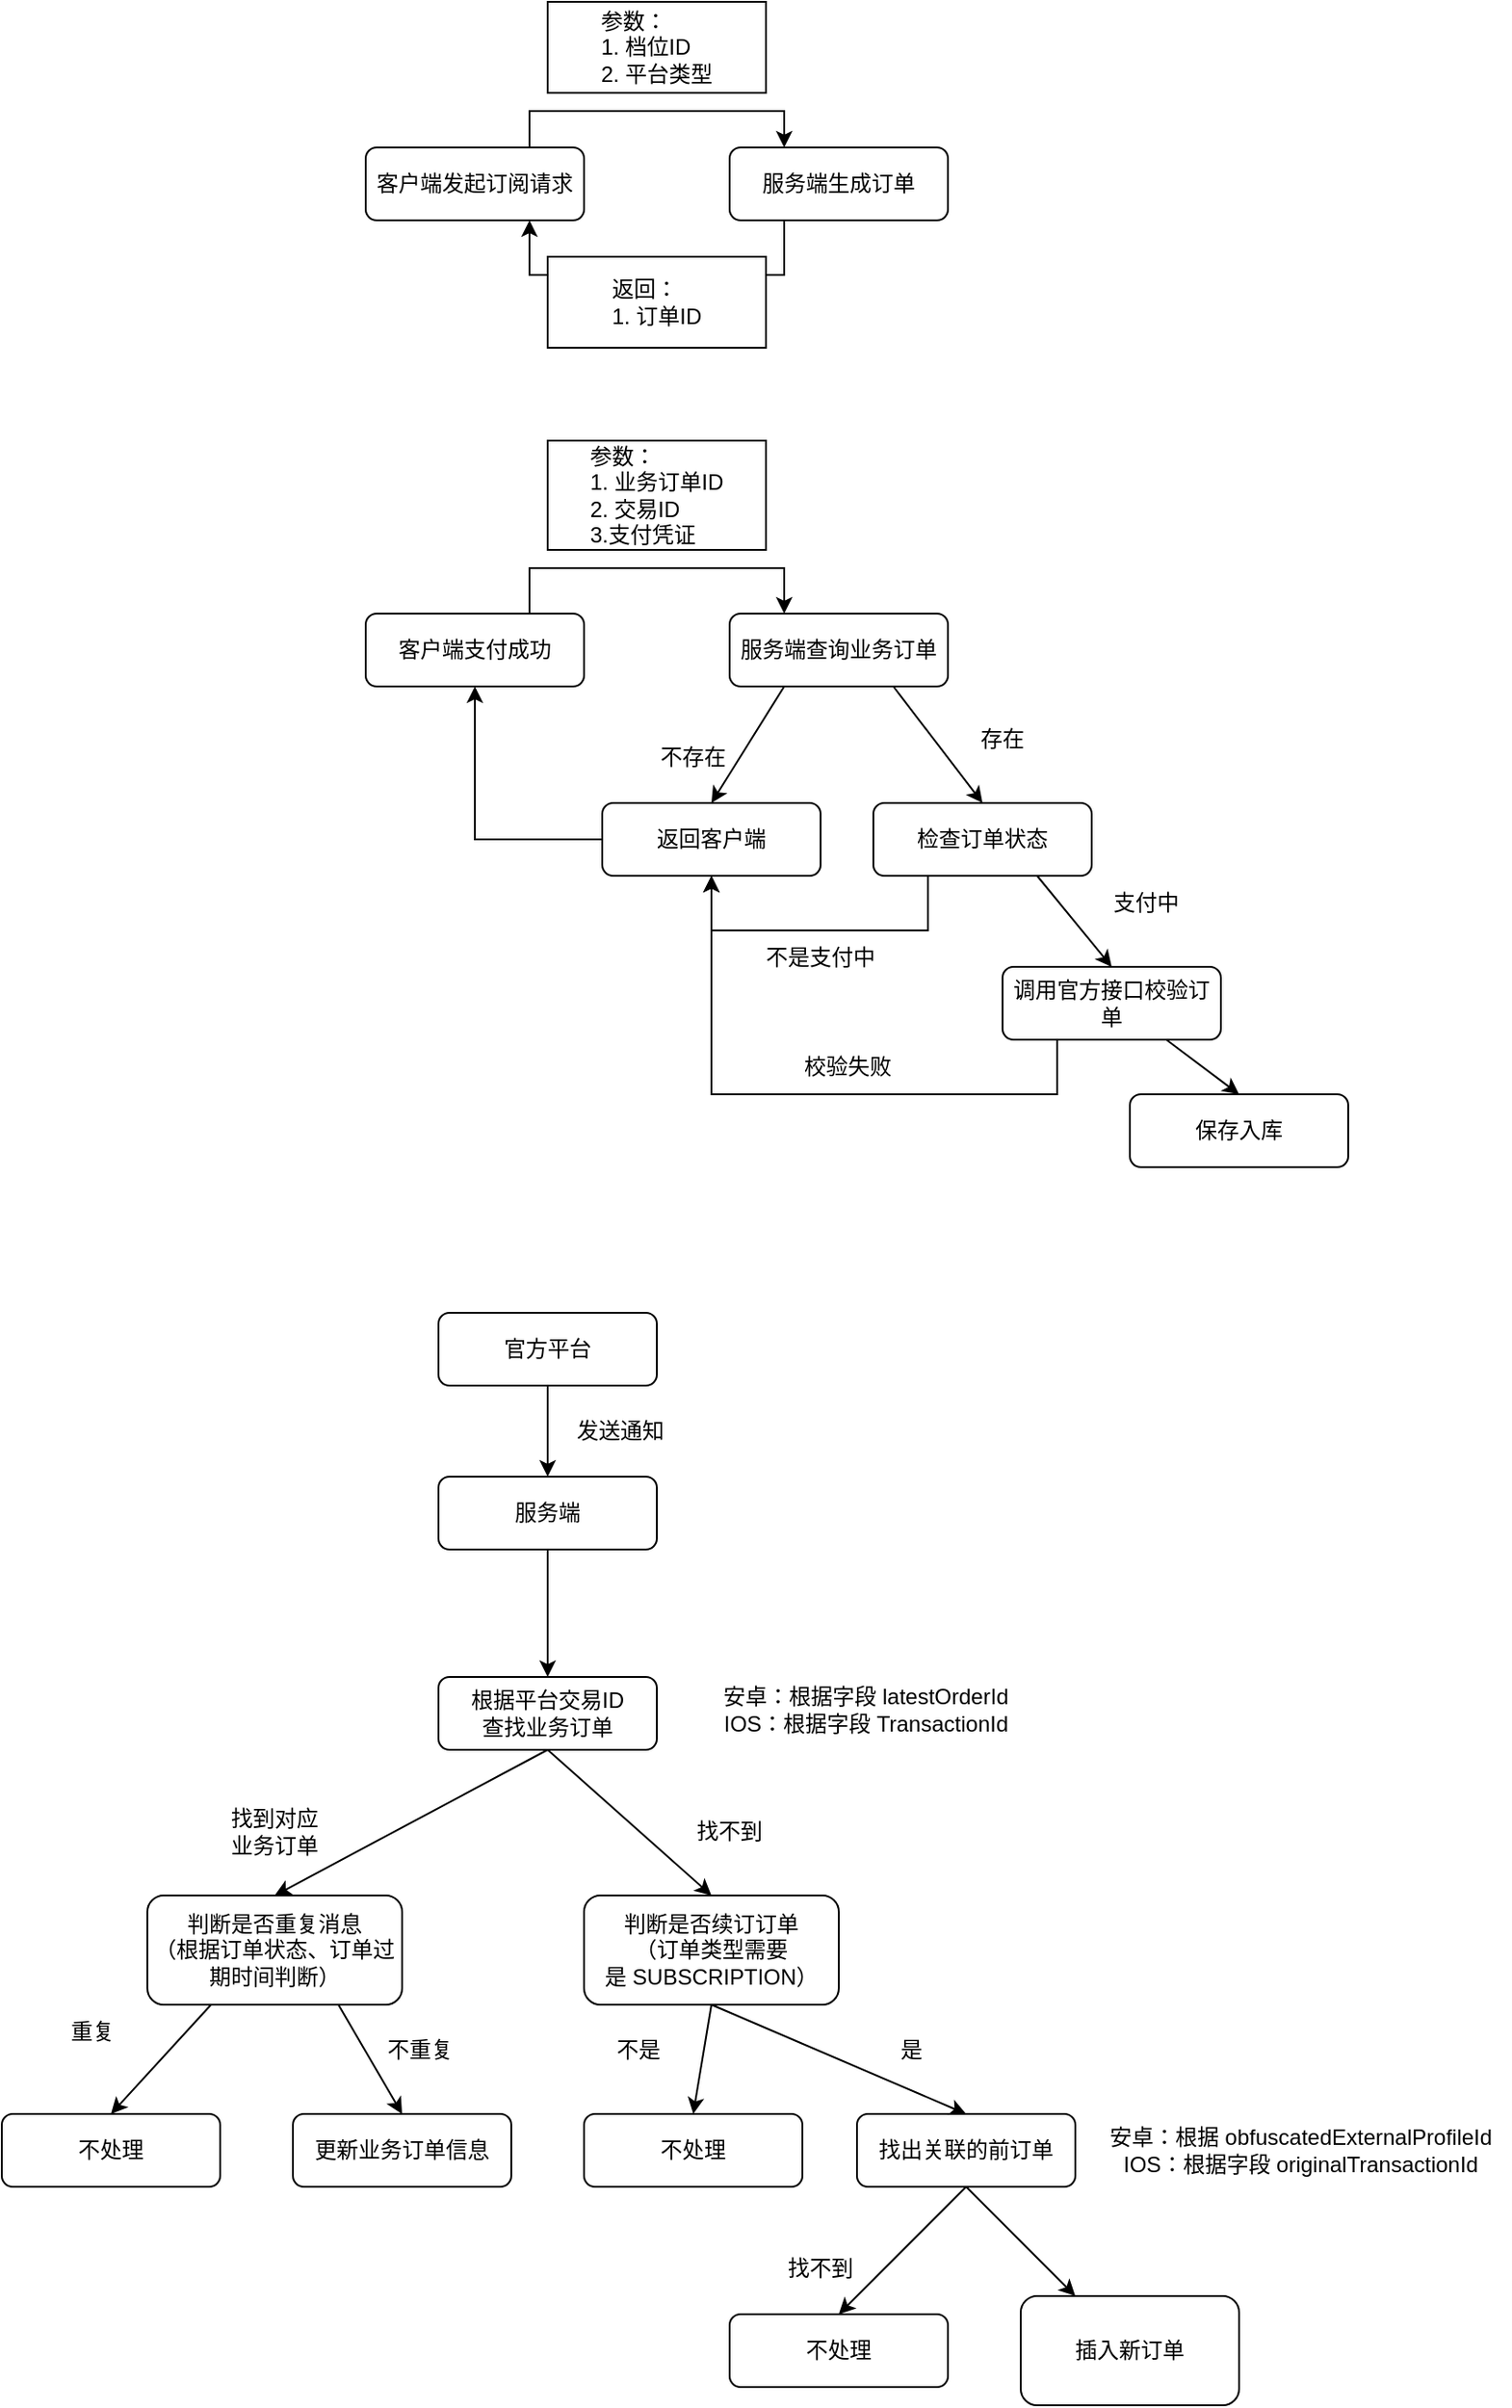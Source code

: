<mxfile version="21.0.6" type="github">
  <diagram name="第 1 页" id="iqBq8n-MjG-MIpreYh5P">
    <mxGraphModel dx="2199" dy="1957" grid="1" gridSize="10" guides="1" tooltips="1" connect="1" arrows="1" fold="1" page="1" pageScale="1" pageWidth="827" pageHeight="1169" math="0" shadow="0">
      <root>
        <mxCell id="0" />
        <mxCell id="1" parent="0" />
        <mxCell id="wiUwT_M4Jax9etWUjawg-1" value="客户端支付成功" style="rounded=1;whiteSpace=wrap;html=1;" vertex="1" parent="1">
          <mxGeometry x="-40" y="-104" width="120" height="40" as="geometry" />
        </mxCell>
        <mxCell id="wiUwT_M4Jax9etWUjawg-2" value="服务端查询业务订单" style="rounded=1;whiteSpace=wrap;html=1;" vertex="1" parent="1">
          <mxGeometry x="160" y="-104" width="120" height="40" as="geometry" />
        </mxCell>
        <mxCell id="wiUwT_M4Jax9etWUjawg-8" value="" style="endArrow=classic;html=1;rounded=0;exitX=0.75;exitY=0;exitDx=0;exitDy=0;entryX=0.25;entryY=0;entryDx=0;entryDy=0;" edge="1" parent="1" source="wiUwT_M4Jax9etWUjawg-1" target="wiUwT_M4Jax9etWUjawg-2">
          <mxGeometry width="50" height="50" relative="1" as="geometry">
            <mxPoint x="120" y="16" as="sourcePoint" />
            <mxPoint x="170" y="-34" as="targetPoint" />
            <Array as="points">
              <mxPoint x="50" y="-129" />
              <mxPoint x="190" y="-129" />
            </Array>
          </mxGeometry>
        </mxCell>
        <mxCell id="wiUwT_M4Jax9etWUjawg-12" value="官方平台" style="rounded=1;whiteSpace=wrap;html=1;" vertex="1" parent="1">
          <mxGeometry y="280" width="120" height="40" as="geometry" />
        </mxCell>
        <mxCell id="wiUwT_M4Jax9etWUjawg-15" value="服务端" style="rounded=1;whiteSpace=wrap;html=1;" vertex="1" parent="1">
          <mxGeometry y="370" width="120" height="40" as="geometry" />
        </mxCell>
        <mxCell id="wiUwT_M4Jax9etWUjawg-16" value="" style="endArrow=classic;html=1;rounded=0;exitX=0.5;exitY=1;exitDx=0;exitDy=0;entryX=0.5;entryY=0;entryDx=0;entryDy=0;" edge="1" parent="1" source="wiUwT_M4Jax9etWUjawg-12" target="wiUwT_M4Jax9etWUjawg-15">
          <mxGeometry width="50" height="50" relative="1" as="geometry">
            <mxPoint x="240" y="380" as="sourcePoint" />
            <mxPoint x="290" y="330" as="targetPoint" />
          </mxGeometry>
        </mxCell>
        <mxCell id="wiUwT_M4Jax9etWUjawg-17" value="发送通知" style="text;html=1;strokeColor=none;fillColor=none;align=center;verticalAlign=middle;whiteSpace=wrap;rounded=0;" vertex="1" parent="1">
          <mxGeometry x="70" y="330" width="60" height="30" as="geometry" />
        </mxCell>
        <mxCell id="wiUwT_M4Jax9etWUjawg-20" value="" style="endArrow=classic;html=1;rounded=0;exitX=0.5;exitY=1;exitDx=0;exitDy=0;entryX=0.5;entryY=0;entryDx=0;entryDy=0;" edge="1" parent="1" source="wiUwT_M4Jax9etWUjawg-15" target="wiUwT_M4Jax9etWUjawg-21">
          <mxGeometry width="50" height="50" relative="1" as="geometry">
            <mxPoint x="150" y="510" as="sourcePoint" />
            <mxPoint x="200" y="460" as="targetPoint" />
          </mxGeometry>
        </mxCell>
        <mxCell id="wiUwT_M4Jax9etWUjawg-21" value="根据平台交易ID&lt;br&gt;查找业务订单" style="rounded=1;whiteSpace=wrap;html=1;" vertex="1" parent="1">
          <mxGeometry y="480" width="120" height="40" as="geometry" />
        </mxCell>
        <mxCell id="wiUwT_M4Jax9etWUjawg-22" value="安卓：根据字段&amp;nbsp;latestOrderId&lt;br&gt;IOS：根据字段 TransactionId" style="text;html=1;strokeColor=none;fillColor=none;align=center;verticalAlign=middle;whiteSpace=wrap;rounded=0;" vertex="1" parent="1">
          <mxGeometry x="120" y="480" width="230" height="35" as="geometry" />
        </mxCell>
        <mxCell id="wiUwT_M4Jax9etWUjawg-23" value="判断是否重复消息&lt;br&gt;（根据订单状态、订单过期时间判断）" style="rounded=1;whiteSpace=wrap;html=1;" vertex="1" parent="1">
          <mxGeometry x="-160" y="600" width="140" height="60" as="geometry" />
        </mxCell>
        <mxCell id="wiUwT_M4Jax9etWUjawg-24" value="" style="endArrow=classic;html=1;rounded=0;exitX=0.5;exitY=1;exitDx=0;exitDy=0;entryX=0.5;entryY=0;entryDx=0;entryDy=0;" edge="1" parent="1" source="wiUwT_M4Jax9etWUjawg-21" target="wiUwT_M4Jax9etWUjawg-23">
          <mxGeometry width="50" height="50" relative="1" as="geometry">
            <mxPoint x="110" y="600" as="sourcePoint" />
            <mxPoint x="160" y="550" as="targetPoint" />
          </mxGeometry>
        </mxCell>
        <mxCell id="wiUwT_M4Jax9etWUjawg-25" value="找到对应业务订单" style="text;html=1;strokeColor=none;fillColor=none;align=center;verticalAlign=middle;whiteSpace=wrap;rounded=0;" vertex="1" parent="1">
          <mxGeometry x="-120" y="550" width="60" height="30" as="geometry" />
        </mxCell>
        <mxCell id="wiUwT_M4Jax9etWUjawg-26" value="不处理" style="rounded=1;whiteSpace=wrap;html=1;" vertex="1" parent="1">
          <mxGeometry x="-240" y="720" width="120" height="40" as="geometry" />
        </mxCell>
        <mxCell id="wiUwT_M4Jax9etWUjawg-27" value="" style="endArrow=classic;html=1;rounded=0;exitX=0.25;exitY=1;exitDx=0;exitDy=0;entryX=0.5;entryY=0;entryDx=0;entryDy=0;" edge="1" parent="1" source="wiUwT_M4Jax9etWUjawg-23" target="wiUwT_M4Jax9etWUjawg-26">
          <mxGeometry width="50" height="50" relative="1" as="geometry">
            <mxPoint x="-50" y="760" as="sourcePoint" />
            <mxPoint y="710" as="targetPoint" />
          </mxGeometry>
        </mxCell>
        <mxCell id="wiUwT_M4Jax9etWUjawg-28" value="重复" style="text;html=1;strokeColor=none;fillColor=none;align=center;verticalAlign=middle;whiteSpace=wrap;rounded=0;" vertex="1" parent="1">
          <mxGeometry x="-220" y="660" width="60" height="30" as="geometry" />
        </mxCell>
        <mxCell id="wiUwT_M4Jax9etWUjawg-29" value="" style="endArrow=classic;html=1;rounded=0;exitX=0.75;exitY=1;exitDx=0;exitDy=0;entryX=0.5;entryY=0;entryDx=0;entryDy=0;" edge="1" parent="1" source="wiUwT_M4Jax9etWUjawg-23" target="wiUwT_M4Jax9etWUjawg-30">
          <mxGeometry width="50" height="50" relative="1" as="geometry">
            <mxPoint x="-115" y="670" as="sourcePoint" />
            <mxPoint x="-40" y="700" as="targetPoint" />
          </mxGeometry>
        </mxCell>
        <mxCell id="wiUwT_M4Jax9etWUjawg-30" value="更新业务订单信息" style="rounded=1;whiteSpace=wrap;html=1;" vertex="1" parent="1">
          <mxGeometry x="-80" y="720" width="120" height="40" as="geometry" />
        </mxCell>
        <mxCell id="wiUwT_M4Jax9etWUjawg-32" value="不重复" style="text;html=1;strokeColor=none;fillColor=none;align=center;verticalAlign=middle;whiteSpace=wrap;rounded=0;" vertex="1" parent="1">
          <mxGeometry x="-40" y="670" width="60" height="30" as="geometry" />
        </mxCell>
        <mxCell id="wiUwT_M4Jax9etWUjawg-33" value="判断是否续订订单&lt;br&gt;（订单类型需要是&amp;nbsp;SUBSCRIPTION）" style="rounded=1;whiteSpace=wrap;html=1;" vertex="1" parent="1">
          <mxGeometry x="80" y="600" width="140" height="60" as="geometry" />
        </mxCell>
        <mxCell id="wiUwT_M4Jax9etWUjawg-34" value="" style="endArrow=classic;html=1;rounded=0;exitX=0.5;exitY=1;exitDx=0;exitDy=0;entryX=0.5;entryY=0;entryDx=0;entryDy=0;" edge="1" parent="1" source="wiUwT_M4Jax9etWUjawg-21" target="wiUwT_M4Jax9etWUjawg-33">
          <mxGeometry width="50" height="50" relative="1" as="geometry">
            <mxPoint x="70" y="530" as="sourcePoint" />
            <mxPoint x="-80" y="610" as="targetPoint" />
          </mxGeometry>
        </mxCell>
        <mxCell id="wiUwT_M4Jax9etWUjawg-35" value="找不到" style="text;html=1;strokeColor=none;fillColor=none;align=center;verticalAlign=middle;whiteSpace=wrap;rounded=0;" vertex="1" parent="1">
          <mxGeometry x="130" y="550" width="60" height="30" as="geometry" />
        </mxCell>
        <mxCell id="wiUwT_M4Jax9etWUjawg-37" value="不处理" style="rounded=1;whiteSpace=wrap;html=1;" vertex="1" parent="1">
          <mxGeometry x="80" y="720" width="120" height="40" as="geometry" />
        </mxCell>
        <mxCell id="wiUwT_M4Jax9etWUjawg-38" value="" style="endArrow=classic;html=1;rounded=0;exitX=0.5;exitY=1;exitDx=0;exitDy=0;entryX=0.5;entryY=0;entryDx=0;entryDy=0;" edge="1" parent="1" source="wiUwT_M4Jax9etWUjawg-33" target="wiUwT_M4Jax9etWUjawg-37">
          <mxGeometry width="50" height="50" relative="1" as="geometry">
            <mxPoint x="-115" y="670" as="sourcePoint" />
            <mxPoint x="-170" y="730" as="targetPoint" />
          </mxGeometry>
        </mxCell>
        <mxCell id="wiUwT_M4Jax9etWUjawg-39" value="不是" style="text;html=1;strokeColor=none;fillColor=none;align=center;verticalAlign=middle;whiteSpace=wrap;rounded=0;" vertex="1" parent="1">
          <mxGeometry x="80" y="670" width="60" height="30" as="geometry" />
        </mxCell>
        <mxCell id="wiUwT_M4Jax9etWUjawg-40" value="找出关联的前订单" style="rounded=1;whiteSpace=wrap;html=1;" vertex="1" parent="1">
          <mxGeometry x="230" y="720" width="120" height="40" as="geometry" />
        </mxCell>
        <mxCell id="wiUwT_M4Jax9etWUjawg-41" value="" style="endArrow=classic;html=1;rounded=0;exitX=0.5;exitY=1;exitDx=0;exitDy=0;entryX=0.5;entryY=0;entryDx=0;entryDy=0;" edge="1" parent="1" source="wiUwT_M4Jax9etWUjawg-33" target="wiUwT_M4Jax9etWUjawg-40">
          <mxGeometry width="50" height="50" relative="1" as="geometry">
            <mxPoint x="160" y="670" as="sourcePoint" />
            <mxPoint x="150" y="730" as="targetPoint" />
          </mxGeometry>
        </mxCell>
        <mxCell id="wiUwT_M4Jax9etWUjawg-42" value="是" style="text;html=1;strokeColor=none;fillColor=none;align=center;verticalAlign=middle;whiteSpace=wrap;rounded=0;" vertex="1" parent="1">
          <mxGeometry x="230" y="670" width="60" height="30" as="geometry" />
        </mxCell>
        <mxCell id="wiUwT_M4Jax9etWUjawg-43" value="安卓：根据&amp;nbsp;obfuscatedExternalProfileId&lt;br&gt;IOS：根据字段 originalTransactionId" style="text;html=1;strokeColor=none;fillColor=none;align=center;verticalAlign=middle;whiteSpace=wrap;rounded=0;" vertex="1" parent="1">
          <mxGeometry x="359" y="722.5" width="230" height="35" as="geometry" />
        </mxCell>
        <mxCell id="wiUwT_M4Jax9etWUjawg-44" value="插入新订单" style="rounded=1;whiteSpace=wrap;html=1;" vertex="1" parent="1">
          <mxGeometry x="320" y="820" width="120" height="60" as="geometry" />
        </mxCell>
        <mxCell id="wiUwT_M4Jax9etWUjawg-45" value="不处理" style="rounded=1;whiteSpace=wrap;html=1;" vertex="1" parent="1">
          <mxGeometry x="160" y="830" width="120" height="40" as="geometry" />
        </mxCell>
        <mxCell id="wiUwT_M4Jax9etWUjawg-46" value="" style="endArrow=classic;html=1;rounded=0;exitX=0.5;exitY=1;exitDx=0;exitDy=0;entryX=0.5;entryY=0;entryDx=0;entryDy=0;" edge="1" parent="1" source="wiUwT_M4Jax9etWUjawg-40" target="wiUwT_M4Jax9etWUjawg-45">
          <mxGeometry width="50" height="50" relative="1" as="geometry">
            <mxPoint x="160" y="670" as="sourcePoint" />
            <mxPoint x="300" y="730" as="targetPoint" />
          </mxGeometry>
        </mxCell>
        <mxCell id="wiUwT_M4Jax9etWUjawg-47" value="找不到" style="text;html=1;strokeColor=none;fillColor=none;align=center;verticalAlign=middle;whiteSpace=wrap;rounded=0;" vertex="1" parent="1">
          <mxGeometry x="180" y="790" width="60" height="30" as="geometry" />
        </mxCell>
        <mxCell id="wiUwT_M4Jax9etWUjawg-48" value="" style="endArrow=classic;html=1;rounded=0;exitX=0.5;exitY=1;exitDx=0;exitDy=0;entryX=0.25;entryY=0;entryDx=0;entryDy=0;" edge="1" parent="1" source="wiUwT_M4Jax9etWUjawg-40" target="wiUwT_M4Jax9etWUjawg-44">
          <mxGeometry width="50" height="50" relative="1" as="geometry">
            <mxPoint x="300" y="770" as="sourcePoint" />
            <mxPoint x="230" y="840" as="targetPoint" />
          </mxGeometry>
        </mxCell>
        <mxCell id="wiUwT_M4Jax9etWUjawg-49" value="客户端发起订阅请求" style="rounded=1;whiteSpace=wrap;html=1;" vertex="1" parent="1">
          <mxGeometry x="-40" y="-360" width="120" height="40" as="geometry" />
        </mxCell>
        <mxCell id="wiUwT_M4Jax9etWUjawg-50" value="服务端生成订单" style="rounded=1;whiteSpace=wrap;html=1;" vertex="1" parent="1">
          <mxGeometry x="160" y="-360" width="120" height="40" as="geometry" />
        </mxCell>
        <mxCell id="wiUwT_M4Jax9etWUjawg-51" value="&lt;div style=&quot;text-align: left;&quot;&gt;&lt;span style=&quot;background-color: initial;&quot;&gt;参数：&lt;/span&gt;&lt;/div&gt;&lt;div style=&quot;text-align: left;&quot;&gt;&lt;span style=&quot;background-color: initial;&quot;&gt;1. 档位ID&lt;/span&gt;&lt;/div&gt;&lt;div style=&quot;text-align: left;&quot;&gt;&lt;span style=&quot;background-color: initial;&quot;&gt;2. 平台类型&lt;/span&gt;&lt;/div&gt;" style="rounded=0;whiteSpace=wrap;html=1;" vertex="1" parent="1">
          <mxGeometry x="60" y="-440" width="120" height="50" as="geometry" />
        </mxCell>
        <mxCell id="wiUwT_M4Jax9etWUjawg-52" value="" style="endArrow=classic;html=1;rounded=0;exitX=0.75;exitY=0;exitDx=0;exitDy=0;entryX=0.25;entryY=0;entryDx=0;entryDy=0;" edge="1" parent="1" source="wiUwT_M4Jax9etWUjawg-49" target="wiUwT_M4Jax9etWUjawg-50">
          <mxGeometry width="50" height="50" relative="1" as="geometry">
            <mxPoint x="-40" y="-380" as="sourcePoint" />
            <mxPoint x="10" y="-430" as="targetPoint" />
            <Array as="points">
              <mxPoint x="50" y="-380" />
              <mxPoint x="190" y="-380" />
            </Array>
          </mxGeometry>
        </mxCell>
        <mxCell id="wiUwT_M4Jax9etWUjawg-53" value="" style="endArrow=classic;html=1;rounded=0;exitX=0.25;exitY=1;exitDx=0;exitDy=0;entryX=0.75;entryY=1;entryDx=0;entryDy=0;" edge="1" parent="1" source="wiUwT_M4Jax9etWUjawg-50" target="wiUwT_M4Jax9etWUjawg-49">
          <mxGeometry width="50" height="50" relative="1" as="geometry">
            <mxPoint x="180" y="-210" as="sourcePoint" />
            <mxPoint x="230" y="-260" as="targetPoint" />
            <Array as="points">
              <mxPoint x="190" y="-290" />
              <mxPoint x="50" y="-290" />
            </Array>
          </mxGeometry>
        </mxCell>
        <mxCell id="wiUwT_M4Jax9etWUjawg-54" value="&lt;div style=&quot;text-align: left;&quot;&gt;&lt;span style=&quot;background-color: initial;&quot;&gt;返回：&lt;/span&gt;&lt;/div&gt;&lt;div style=&quot;text-align: left;&quot;&gt;&lt;span style=&quot;background-color: initial;&quot;&gt;1. 订单ID&lt;br&gt;&lt;/span&gt;&lt;/div&gt;" style="rounded=0;whiteSpace=wrap;html=1;" vertex="1" parent="1">
          <mxGeometry x="60" y="-300" width="120" height="50" as="geometry" />
        </mxCell>
        <mxCell id="wiUwT_M4Jax9etWUjawg-55" value="&lt;div style=&quot;text-align: left;&quot;&gt;&lt;span style=&quot;background-color: initial;&quot;&gt;参数：&lt;/span&gt;&lt;/div&gt;&lt;div style=&quot;text-align: left;&quot;&gt;&lt;span style=&quot;background-color: initial;&quot;&gt;1. 业务订单ID&lt;/span&gt;&lt;/div&gt;&lt;div style=&quot;text-align: left;&quot;&gt;&lt;span style=&quot;background-color: initial;&quot;&gt;2. 交易ID&lt;/span&gt;&lt;/div&gt;&lt;div style=&quot;text-align: left;&quot;&gt;&lt;span style=&quot;background-color: initial;&quot;&gt;3.支付凭证&lt;/span&gt;&lt;/div&gt;" style="rounded=0;whiteSpace=wrap;html=1;" vertex="1" parent="1">
          <mxGeometry x="60" y="-199" width="120" height="60" as="geometry" />
        </mxCell>
        <mxCell id="wiUwT_M4Jax9etWUjawg-56" value="" style="endArrow=classic;html=1;rounded=0;exitX=0.25;exitY=1;exitDx=0;exitDy=0;entryX=0.5;entryY=0;entryDx=0;entryDy=0;" edge="1" parent="1" source="wiUwT_M4Jax9etWUjawg-2" target="wiUwT_M4Jax9etWUjawg-57">
          <mxGeometry width="50" height="50" relative="1" as="geometry">
            <mxPoint x="310" y="-80" as="sourcePoint" />
            <mxPoint x="360" y="-130" as="targetPoint" />
          </mxGeometry>
        </mxCell>
        <mxCell id="wiUwT_M4Jax9etWUjawg-57" value="返回客户端" style="rounded=1;whiteSpace=wrap;html=1;" vertex="1" parent="1">
          <mxGeometry x="90" width="120" height="40" as="geometry" />
        </mxCell>
        <mxCell id="wiUwT_M4Jax9etWUjawg-59" value="不存在" style="text;html=1;strokeColor=none;fillColor=none;align=center;verticalAlign=middle;whiteSpace=wrap;rounded=0;" vertex="1" parent="1">
          <mxGeometry x="110" y="-40" width="60" height="30" as="geometry" />
        </mxCell>
        <mxCell id="wiUwT_M4Jax9etWUjawg-60" value="" style="endArrow=classic;html=1;rounded=0;exitX=0;exitY=0.5;exitDx=0;exitDy=0;entryX=0.5;entryY=1;entryDx=0;entryDy=0;" edge="1" parent="1" source="wiUwT_M4Jax9etWUjawg-57" target="wiUwT_M4Jax9etWUjawg-1">
          <mxGeometry width="50" height="50" relative="1" as="geometry">
            <mxPoint x="80" y="20" as="sourcePoint" />
            <mxPoint x="20" y="-10" as="targetPoint" />
            <Array as="points">
              <mxPoint x="20" y="20" />
            </Array>
          </mxGeometry>
        </mxCell>
        <mxCell id="wiUwT_M4Jax9etWUjawg-61" value="检查订单状态" style="rounded=1;whiteSpace=wrap;html=1;" vertex="1" parent="1">
          <mxGeometry x="239" width="120" height="40" as="geometry" />
        </mxCell>
        <mxCell id="wiUwT_M4Jax9etWUjawg-62" value="" style="endArrow=classic;html=1;rounded=0;exitX=0.75;exitY=1;exitDx=0;exitDy=0;entryX=0.5;entryY=0;entryDx=0;entryDy=0;" edge="1" parent="1" source="wiUwT_M4Jax9etWUjawg-2" target="wiUwT_M4Jax9etWUjawg-61">
          <mxGeometry width="50" height="50" relative="1" as="geometry">
            <mxPoint x="200" y="-54" as="sourcePoint" />
            <mxPoint x="160" y="10" as="targetPoint" />
          </mxGeometry>
        </mxCell>
        <mxCell id="wiUwT_M4Jax9etWUjawg-63" value="存在" style="text;html=1;strokeColor=none;fillColor=none;align=center;verticalAlign=middle;whiteSpace=wrap;rounded=0;" vertex="1" parent="1">
          <mxGeometry x="280" y="-50" width="60" height="30" as="geometry" />
        </mxCell>
        <mxCell id="wiUwT_M4Jax9etWUjawg-64" value="调用官方接口校验订单" style="rounded=1;whiteSpace=wrap;html=1;" vertex="1" parent="1">
          <mxGeometry x="310" y="90" width="120" height="40" as="geometry" />
        </mxCell>
        <mxCell id="wiUwT_M4Jax9etWUjawg-65" value="不是支付中" style="text;html=1;strokeColor=none;fillColor=none;align=center;verticalAlign=middle;whiteSpace=wrap;rounded=0;" vertex="1" parent="1">
          <mxGeometry x="175" y="70" width="70" height="30" as="geometry" />
        </mxCell>
        <mxCell id="wiUwT_M4Jax9etWUjawg-66" value="" style="endArrow=classic;html=1;rounded=0;exitX=0.25;exitY=1;exitDx=0;exitDy=0;entryX=0.5;entryY=1;entryDx=0;entryDy=0;" edge="1" parent="1" source="wiUwT_M4Jax9etWUjawg-61" target="wiUwT_M4Jax9etWUjawg-57">
          <mxGeometry width="50" height="50" relative="1" as="geometry">
            <mxPoint x="200" y="-54" as="sourcePoint" />
            <mxPoint x="160" y="10" as="targetPoint" />
            <Array as="points">
              <mxPoint x="269" y="70" />
              <mxPoint x="150" y="70" />
            </Array>
          </mxGeometry>
        </mxCell>
        <mxCell id="wiUwT_M4Jax9etWUjawg-67" value="" style="endArrow=classic;html=1;rounded=0;exitX=0.75;exitY=1;exitDx=0;exitDy=0;entryX=0.5;entryY=0;entryDx=0;entryDy=0;" edge="1" parent="1" source="wiUwT_M4Jax9etWUjawg-61" target="wiUwT_M4Jax9etWUjawg-64">
          <mxGeometry width="50" height="50" relative="1" as="geometry">
            <mxPoint x="260" y="-54" as="sourcePoint" />
            <mxPoint x="309" y="10" as="targetPoint" />
          </mxGeometry>
        </mxCell>
        <mxCell id="wiUwT_M4Jax9etWUjawg-69" value="支付中" style="text;html=1;strokeColor=none;fillColor=none;align=center;verticalAlign=middle;whiteSpace=wrap;rounded=0;" vertex="1" parent="1">
          <mxGeometry x="359" y="40" width="60" height="30" as="geometry" />
        </mxCell>
        <mxCell id="wiUwT_M4Jax9etWUjawg-70" value="" style="endArrow=classic;html=1;rounded=0;exitX=0.25;exitY=1;exitDx=0;exitDy=0;entryX=0.5;entryY=1;entryDx=0;entryDy=0;" edge="1" parent="1" source="wiUwT_M4Jax9etWUjawg-64" target="wiUwT_M4Jax9etWUjawg-57">
          <mxGeometry width="50" height="50" relative="1" as="geometry">
            <mxPoint x="339" y="50" as="sourcePoint" />
            <mxPoint x="380" y="100" as="targetPoint" />
            <Array as="points">
              <mxPoint x="340" y="160" />
              <mxPoint x="150" y="160" />
            </Array>
          </mxGeometry>
        </mxCell>
        <mxCell id="wiUwT_M4Jax9etWUjawg-71" value="校验失败" style="text;html=1;strokeColor=none;fillColor=none;align=center;verticalAlign=middle;whiteSpace=wrap;rounded=0;" vertex="1" parent="1">
          <mxGeometry x="190" y="130" width="70" height="30" as="geometry" />
        </mxCell>
        <mxCell id="wiUwT_M4Jax9etWUjawg-72" value="保存入库" style="rounded=1;whiteSpace=wrap;html=1;" vertex="1" parent="1">
          <mxGeometry x="380" y="160" width="120" height="40" as="geometry" />
        </mxCell>
        <mxCell id="wiUwT_M4Jax9etWUjawg-73" value="" style="endArrow=classic;html=1;rounded=0;exitX=0.75;exitY=1;exitDx=0;exitDy=0;entryX=0.5;entryY=0;entryDx=0;entryDy=0;" edge="1" parent="1" source="wiUwT_M4Jax9etWUjawg-64" target="wiUwT_M4Jax9etWUjawg-72">
          <mxGeometry width="50" height="50" relative="1" as="geometry">
            <mxPoint x="520" y="120" as="sourcePoint" />
            <mxPoint x="570" y="70" as="targetPoint" />
          </mxGeometry>
        </mxCell>
      </root>
    </mxGraphModel>
  </diagram>
</mxfile>

